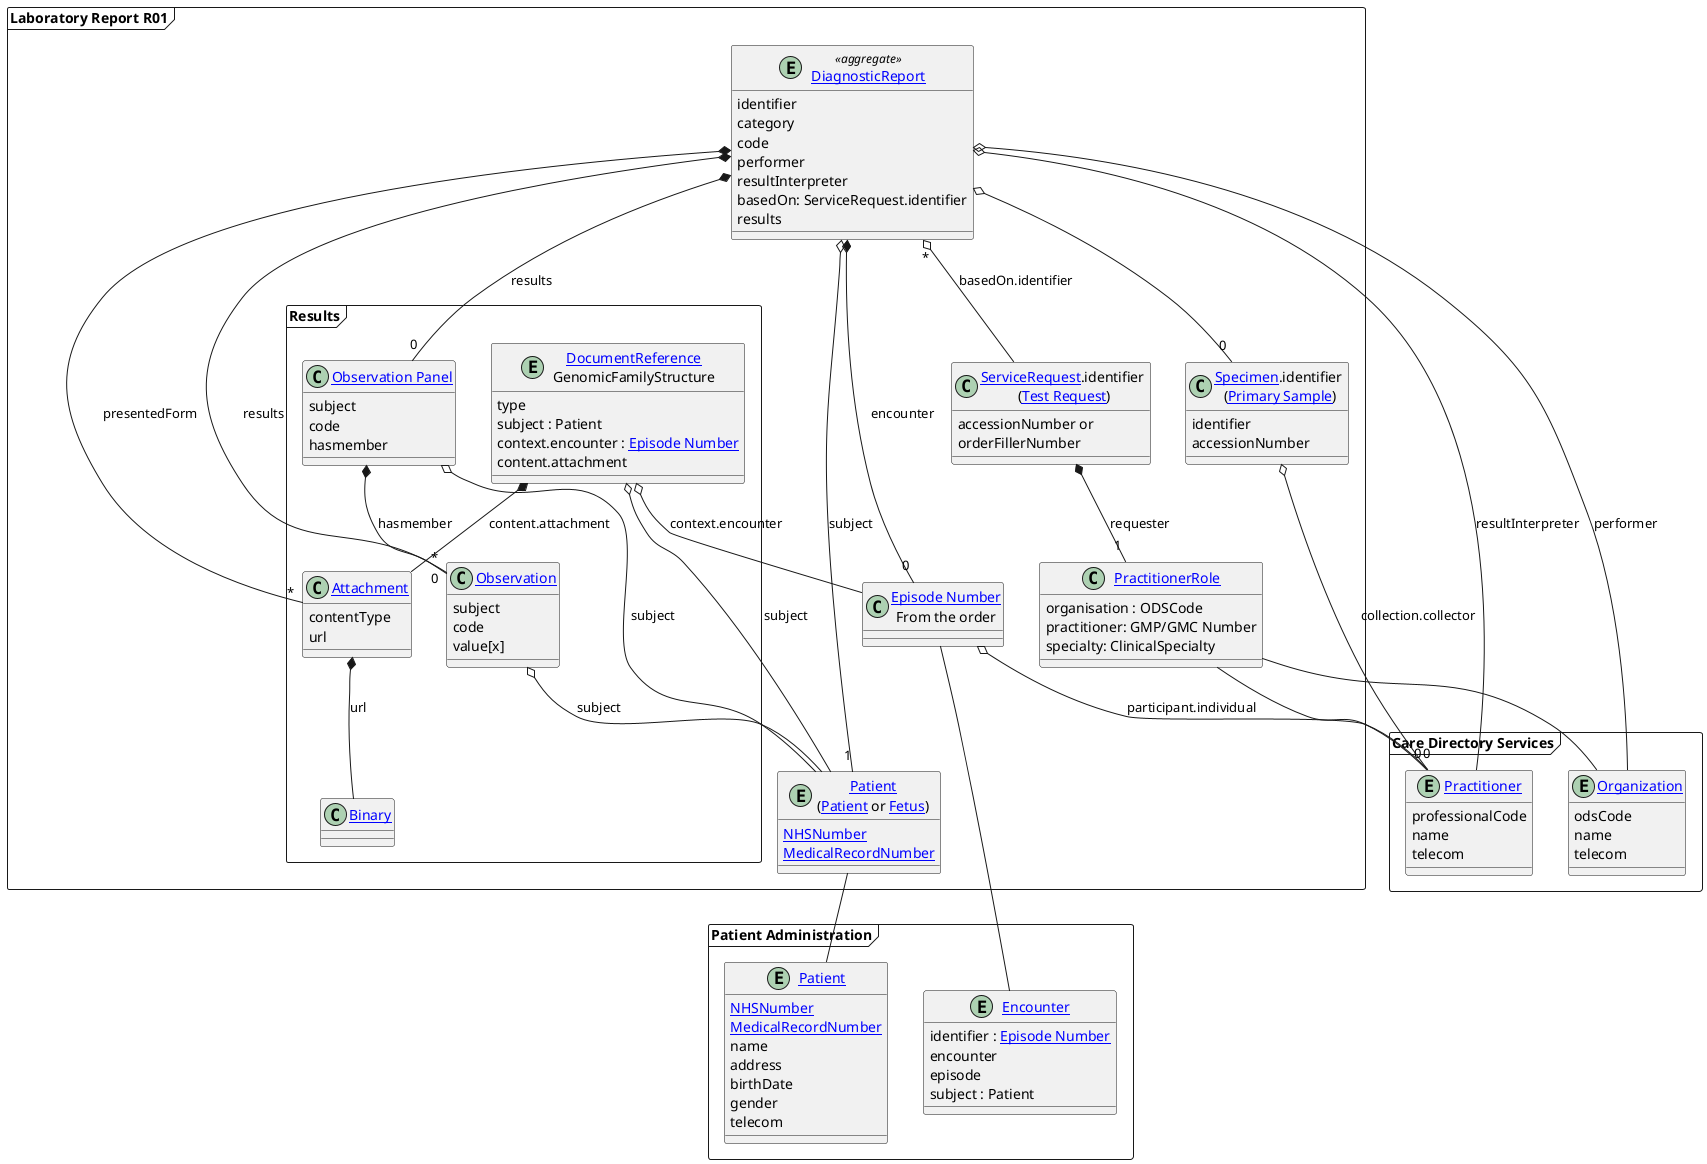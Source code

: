 @startuml

skinparam svgDimensionStyle false


  frame "Laboratory Report R01" as Composition {


    entity "[[StructureDefinition-DiagnosticReport.html DiagnosticReport]]" as OBR <<aggregate>> {
         identifier
         category
         code
         performer
         resultInterpreter
         basedOn: ServiceRequest.identifier
         results
         }


    entity "[[StructureDefinition-Patient.html Patient]]\n([[https://simplifier.net/guide/fhir-genomics-implementation-guide/Home/Design/Clinicalheadings#Patient Patient]] or [[https://simplifier.net/guide/fhir-genomics-implementation-guide/Home/Design/Clinicalheadings#Fetus Fetus]])" as PID {
    [[StructureDefinition-NHSNumber.html NHSNumber]]
    [[StructureDefinition-MedicalRecordNumber.html MedicalRecordNumber]]
    }

    class "[[StructureDefinition-HospitalProviderSpellIdentifier.html Episode Number]]\nFrom the order" as PV1 {
    }

    class "[[StructureDefinition-ServiceRequest.html ServiceRequest]].identifier \n([[https://simplifier.net/guide/fhir-genomics-implementation-guide/Home/Design/Clinicalheadings#Test-Request Test Request]])" as ORC {
      accessionNumber or
      orderFillerNumber
    }

    class "[[StructureDefinition-Specimen.html Specimen]].identifier \n([[https://simplifier.net/guide/fhir-genomics-implementation-guide/Home/Design/Clinicalheadings#Primary-Sample Primary Sample]])" as SPM {
    identifier
    accessionNumber
    }

    frame Results {

         class "[[StructureDefinition-Observation.html Observation]]" as OBX {
           subject
           code
           value[x]
            }


            class "[[StructureDefinition-Observation-Panel.html Observation Panel]]" as panel {
            subject
            code
            hasmember
            }

         entity "[[StructureDefinition-DocumentReference.html DocumentReference]]\nGenomicFamilyStructure" as documentReference {
                 type
                 subject : Patient
                 context.encounter : [[StructureDefinition-HospitalProviderSpellIdentifier.html Episode Number]]
                content.attachment
              }


          class "[[StructureDefinition-NWAttachment.html Attachment]]" as OBX2 {
          contentType
          url
          }

          class "[[StructureDefinition-Binary.html Binary]]" as binary
    }
    class "[[StructureDefinition-PractitionerRole.html PractitionerRole]]" as STF {
       organisation : ODSCode
       practitioner: GMP/GMC Number
       specialty: ClinicalSpecialty
      }



     panel *-d- "0" OBX: hasmember
  }

  frame "Patient Administration" {

   entity "[[StructureDefinition-Encounter.html Encounter]]" as encounter {
      identifier : [[StructureDefinition-HospitalProviderSpellIdentifier.html Episode Number]]
      encounter
      episode
      subject : Patient
      }

      entity "[[StructureDefinition-Patient.html Patient]]" as patient {
       [[StructureDefinition-NHSNumber.html NHSNumber]]
        [[StructureDefinition-MedicalRecordNumber.html MedicalRecordNumber]]
        name
        address
        birthDate
        gender
        telecom
      }


  }

  frame "Care Directory Services" {

    entity "[[StructureDefinition-Practitioner.html Practitioner]]" as practitioner {
    professionalCode
    name
    telecom
    }

    entity "[[StructureDefinition-Organization.html Organization]]" as organisation {
     odsCode
     name
     telecom
    }

  }


OBR o-- practitioner: resultInterpreter
OBR o-- organisation: performer

OBR o-- "0" SPM
OBR "*" o--  ORC : basedOn.identifier
OBR o-- "1" PID : subject
OBR *-- "0" PV1 : encounter
OBR *-- "*" OBX : results
OBR *-- "0" panel: results
OBR *-- "*" OBX2: presentedForm



  ORC *-- "1" STF: requester
  SPM o-- "0" practitioner: collection.collector
  PV1 o-- "0" practitioner: participant.individual

OBX o-- PID: subject
panel o-- PID: subject
documentReference o-- PID: subject
documentReference *-- OBX2: content.attachment
documentReference o-- PV1: context.encounter
OBX2 *-- binary : url

 PV1 -- encounter
  PID -- patient
  STF -- practitioner
  STF -- organisation

@enduml
